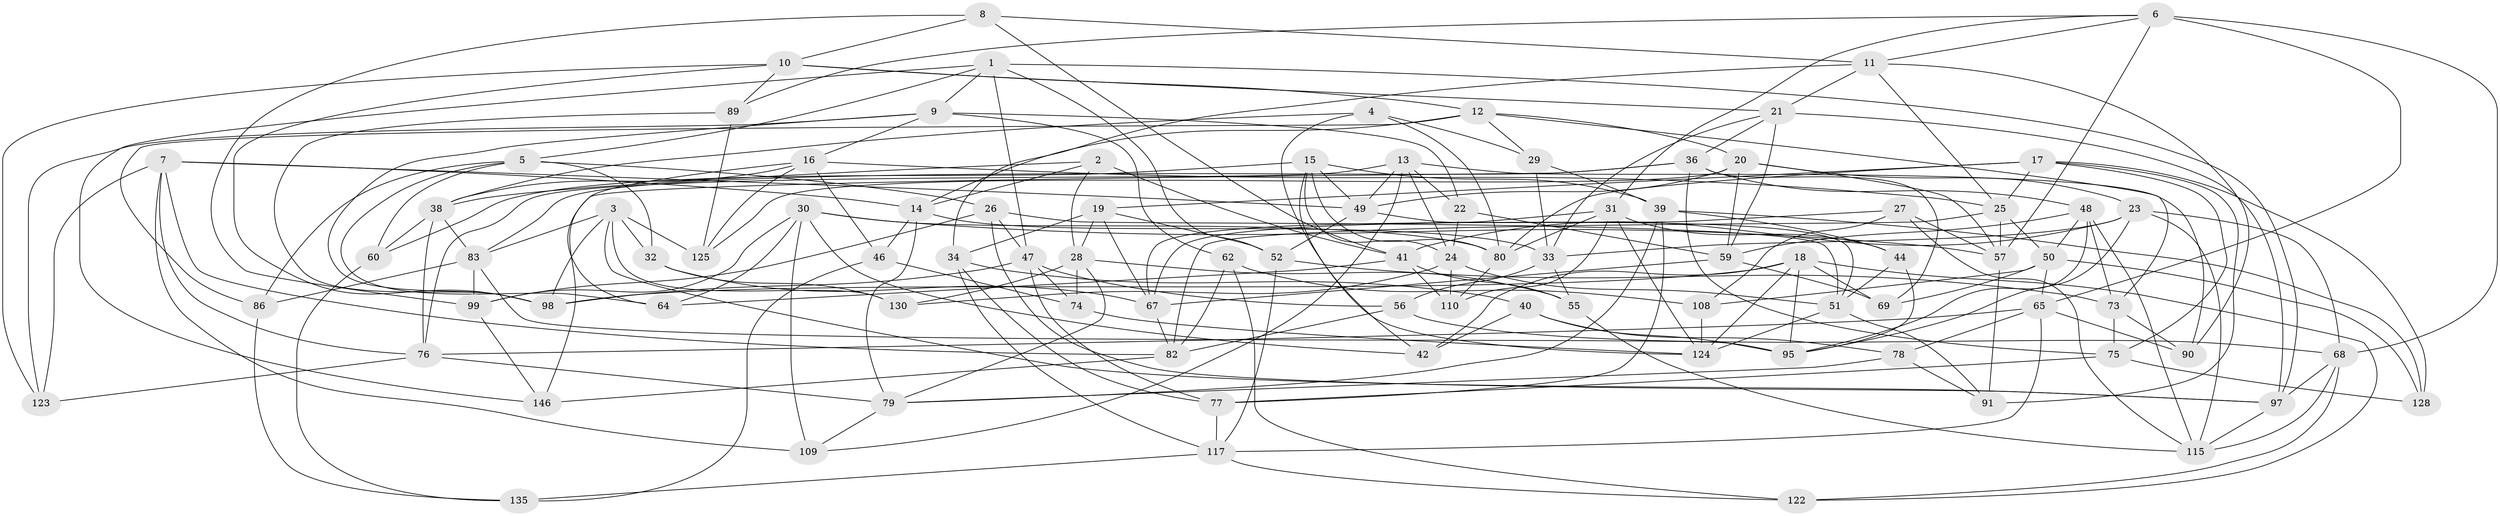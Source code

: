 // original degree distribution, {4: 1.0}
// Generated by graph-tools (version 1.1) at 2025/42/03/06/25 10:42:20]
// undirected, 90 vertices, 233 edges
graph export_dot {
graph [start="1"]
  node [color=gray90,style=filled];
  1 [super="+106"];
  2;
  3 [super="+66"];
  4;
  5 [super="+127"];
  6 [super="+103"];
  7 [super="+116"];
  8;
  9 [super="+133"];
  10 [super="+63"];
  11 [super="+71"];
  12 [super="+136"];
  13 [super="+101"];
  14 [super="+81"];
  15 [super="+94"];
  16 [super="+70"];
  17 [super="+45"];
  18 [super="+139"];
  19 [super="+35"];
  20 [super="+93"];
  21 [super="+134"];
  22;
  23 [super="+119"];
  24 [super="+37"];
  25 [super="+85"];
  26 [super="+72"];
  27;
  28 [super="+145"];
  29;
  30 [super="+113"];
  31 [super="+43"];
  32;
  33 [super="+61"];
  34 [super="+105"];
  36 [super="+53"];
  38 [super="+143"];
  39 [super="+92"];
  40;
  41 [super="+100"];
  42;
  44;
  46;
  47 [super="+102"];
  48 [super="+58"];
  49 [super="+140"];
  50 [super="+96"];
  51 [super="+54"];
  52 [super="+144"];
  55;
  56;
  57 [super="+88"];
  59 [super="+87"];
  60;
  62;
  64;
  65 [super="+121"];
  67 [super="+142"];
  68 [super="+84"];
  69;
  73 [super="+129"];
  74;
  75 [super="+118"];
  76 [super="+104"];
  77 [super="+141"];
  78;
  79 [super="+120"];
  80 [super="+107"];
  82 [super="+131"];
  83 [super="+114"];
  86;
  89;
  90;
  91;
  95 [super="+138"];
  97 [super="+112"];
  98 [super="+111"];
  99 [super="+137"];
  108;
  109;
  110;
  115 [super="+132"];
  117 [super="+126"];
  122;
  123;
  124 [super="+147"];
  125;
  128;
  130;
  135;
  146;
  1 -- 52;
  1 -- 9;
  1 -- 146;
  1 -- 47;
  1 -- 5;
  1 -- 97;
  2 -- 41;
  2 -- 14;
  2 -- 28;
  2 -- 38;
  3 -- 83;
  3 -- 125;
  3 -- 97;
  3 -- 32;
  3 -- 130;
  3 -- 98;
  4 -- 29;
  4 -- 38;
  4 -- 80;
  4 -- 124;
  5 -- 60;
  5 -- 64;
  5 -- 86;
  5 -- 32;
  5 -- 26;
  6 -- 89;
  6 -- 65;
  6 -- 11;
  6 -- 57;
  6 -- 68;
  6 -- 31;
  7 -- 49;
  7 -- 82;
  7 -- 76;
  7 -- 123;
  7 -- 109;
  7 -- 14;
  8 -- 10;
  8 -- 41;
  8 -- 11;
  8 -- 99;
  9 -- 123;
  9 -- 98;
  9 -- 16;
  9 -- 62;
  9 -- 22;
  10 -- 89;
  10 -- 98;
  10 -- 123;
  10 -- 12;
  10 -- 21;
  11 -- 90;
  11 -- 25;
  11 -- 34;
  11 -- 21;
  12 -- 86;
  12 -- 20;
  12 -- 29;
  12 -- 14;
  12 -- 73;
  13 -- 90;
  13 -- 109;
  13 -- 24;
  13 -- 76;
  13 -- 22;
  13 -- 49;
  14 -- 46;
  14 -- 79;
  14 -- 33;
  15 -- 24;
  15 -- 42;
  15 -- 80;
  15 -- 49;
  15 -- 60;
  15 -- 39;
  16 -- 46;
  16 -- 125;
  16 -- 25;
  16 -- 64;
  16 -- 38;
  17 -- 25;
  17 -- 80;
  17 -- 128;
  17 -- 91;
  17 -- 75;
  17 -- 19;
  18 -- 122;
  18 -- 69;
  18 -- 42;
  18 -- 98;
  18 -- 95;
  18 -- 124;
  19 -- 67;
  19 -- 34 [weight=2];
  19 -- 52;
  19 -- 28;
  20 -- 125;
  20 -- 49;
  20 -- 57;
  20 -- 59;
  20 -- 23;
  21 -- 97;
  21 -- 59;
  21 -- 33;
  21 -- 36;
  22 -- 24;
  22 -- 59;
  23 -- 115;
  23 -- 41;
  23 -- 33;
  23 -- 68;
  23 -- 95;
  24 -- 110;
  24 -- 130;
  24 -- 51;
  25 -- 57;
  25 -- 50;
  25 -- 82;
  26 -- 51;
  26 -- 47;
  26 -- 97;
  26 -- 99 [weight=2];
  27 -- 108;
  27 -- 57;
  27 -- 115;
  27 -- 67;
  28 -- 55;
  28 -- 130;
  28 -- 74;
  28 -- 79;
  29 -- 39;
  29 -- 33;
  30 -- 109;
  30 -- 80;
  30 -- 64;
  30 -- 42;
  30 -- 57;
  30 -- 99;
  31 -- 44;
  31 -- 67;
  31 -- 110;
  31 -- 80;
  31 -- 124;
  32 -- 130;
  32 -- 67;
  33 -- 56;
  33 -- 55;
  34 -- 77;
  34 -- 40;
  34 -- 117;
  36 -- 69;
  36 -- 83;
  36 -- 146;
  36 -- 48;
  36 -- 75;
  38 -- 76;
  38 -- 60;
  38 -- 83;
  39 -- 44;
  39 -- 77;
  39 -- 128;
  39 -- 79;
  40 -- 95;
  40 -- 42;
  40 -- 78;
  41 -- 110;
  41 -- 64;
  41 -- 55;
  44 -- 51;
  44 -- 95;
  46 -- 74;
  46 -- 135;
  47 -- 74;
  47 -- 98;
  47 -- 56;
  47 -- 77;
  48 -- 73;
  48 -- 115;
  48 -- 50;
  48 -- 59;
  48 -- 95;
  49 -- 51;
  49 -- 52;
  50 -- 69;
  50 -- 108;
  50 -- 65;
  50 -- 128;
  51 -- 91;
  51 -- 124;
  52 -- 117;
  52 -- 73 [weight=2];
  55 -- 115;
  56 -- 68;
  56 -- 82;
  57 -- 91;
  59 -- 69;
  59 -- 67;
  60 -- 135;
  62 -- 108;
  62 -- 122;
  62 -- 82;
  65 -- 90;
  65 -- 76;
  65 -- 78;
  65 -- 117;
  67 -- 82;
  68 -- 115;
  68 -- 122;
  68 -- 97;
  73 -- 90;
  73 -- 75;
  74 -- 124;
  75 -- 128;
  75 -- 77 [weight=2];
  76 -- 123;
  76 -- 79;
  77 -- 117;
  78 -- 91;
  78 -- 79;
  79 -- 109;
  80 -- 110;
  82 -- 146;
  83 -- 86;
  83 -- 99;
  83 -- 95;
  86 -- 135;
  89 -- 125;
  89 -- 98;
  97 -- 115;
  99 -- 146;
  108 -- 124;
  117 -- 122;
  117 -- 135;
}
